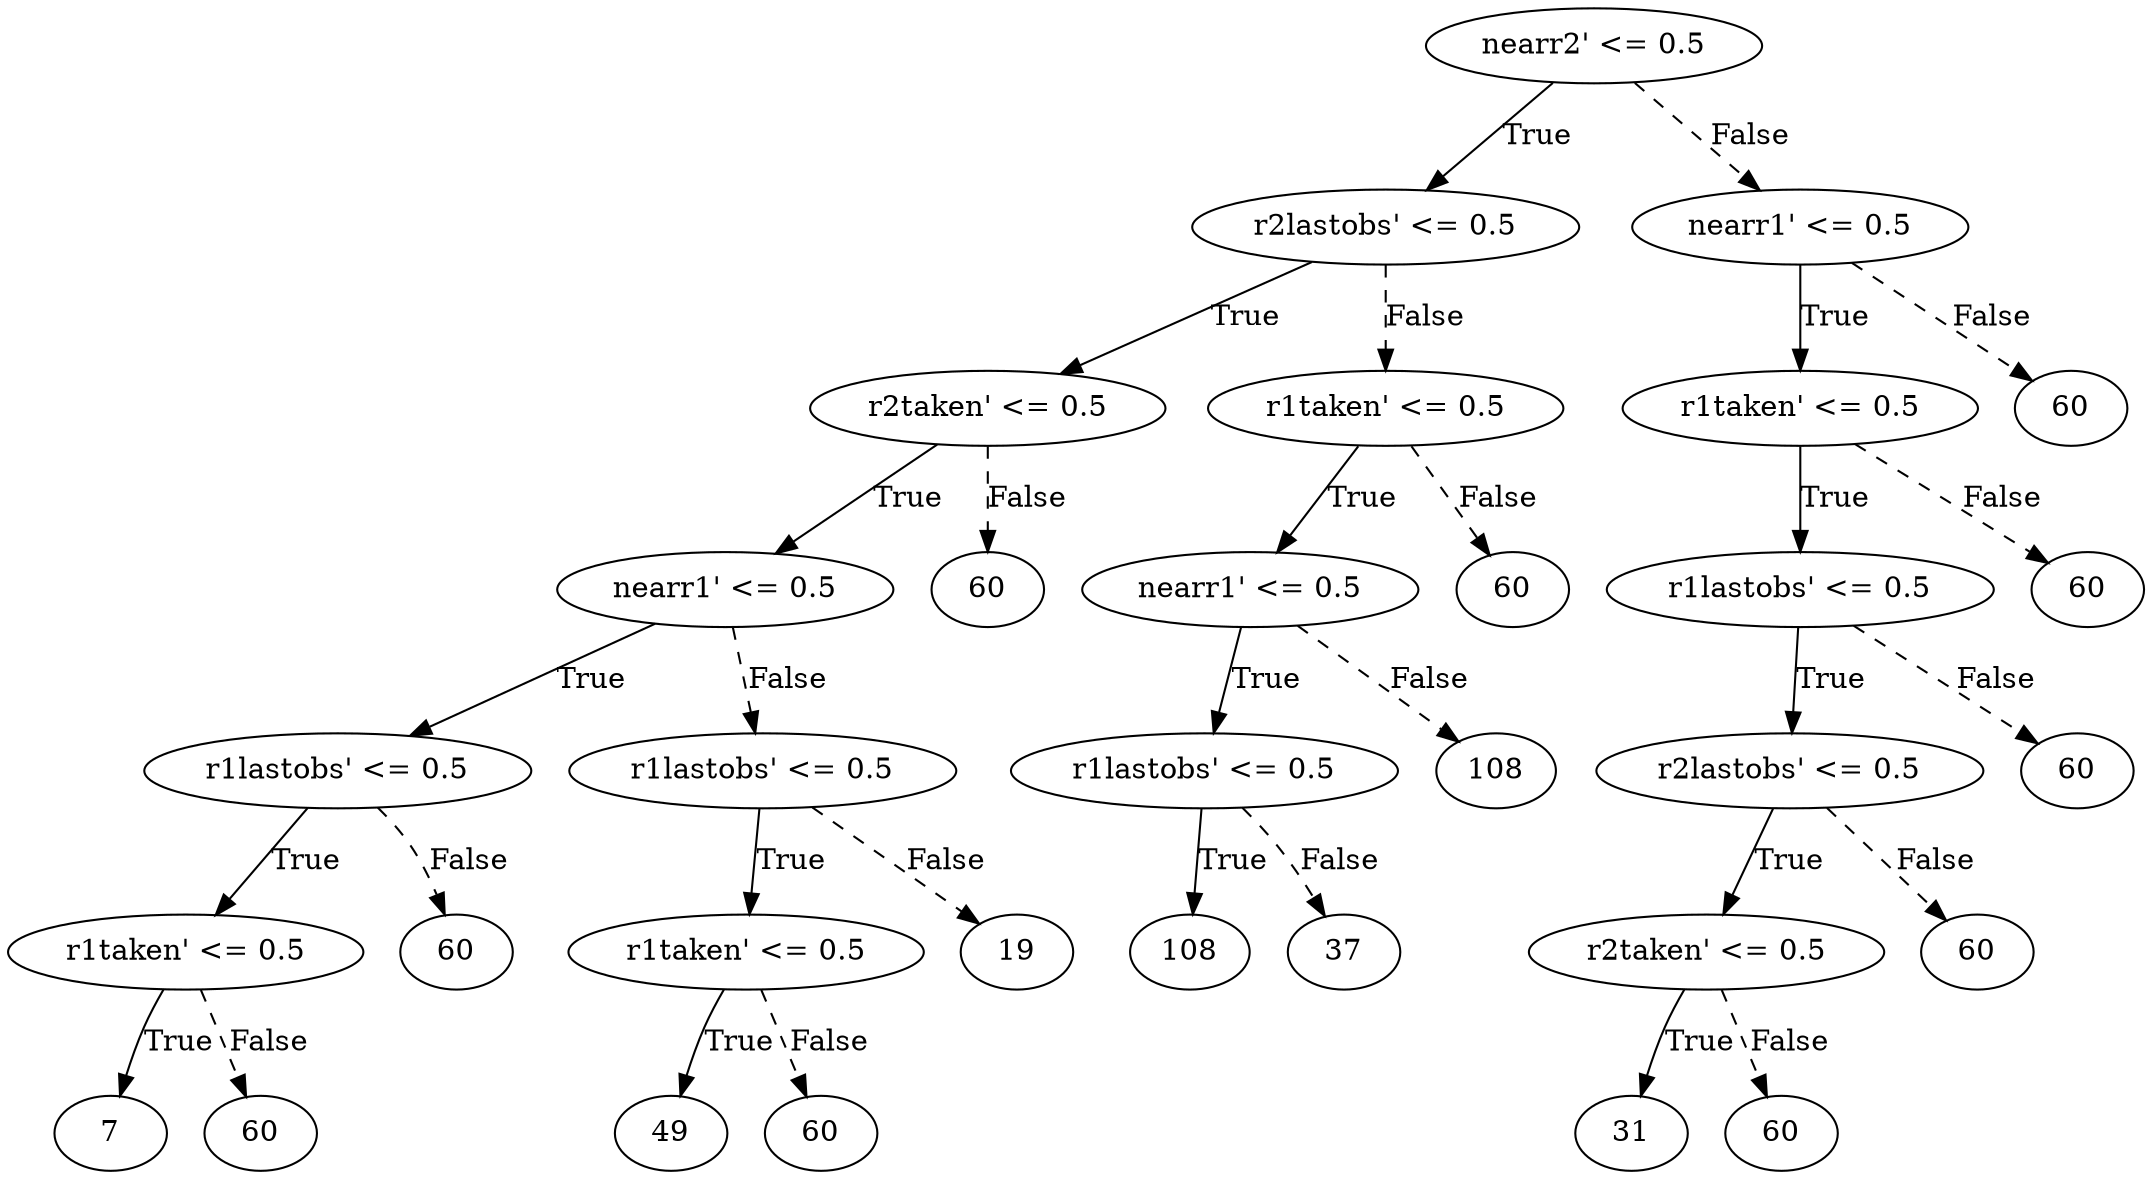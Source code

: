 digraph {
0 [label="nearr2' <= 0.5"];
1 [label="r2lastobs' <= 0.5"];
2 [label="r2taken' <= 0.5"];
3 [label="nearr1' <= 0.5"];
4 [label="r1lastobs' <= 0.5"];
5 [label="r1taken' <= 0.5"];
6 [label="7"];
5 -> 6 [label="True"];
7 [label="60"];
5 -> 7 [style="dashed", label="False"];
4 -> 5 [label="True"];
8 [label="60"];
4 -> 8 [style="dashed", label="False"];
3 -> 4 [label="True"];
9 [label="r1lastobs' <= 0.5"];
10 [label="r1taken' <= 0.5"];
11 [label="49"];
10 -> 11 [label="True"];
12 [label="60"];
10 -> 12 [style="dashed", label="False"];
9 -> 10 [label="True"];
13 [label="19"];
9 -> 13 [style="dashed", label="False"];
3 -> 9 [style="dashed", label="False"];
2 -> 3 [label="True"];
14 [label="60"];
2 -> 14 [style="dashed", label="False"];
1 -> 2 [label="True"];
15 [label="r1taken' <= 0.5"];
16 [label="nearr1' <= 0.5"];
17 [label="r1lastobs' <= 0.5"];
18 [label="108"];
17 -> 18 [label="True"];
19 [label="37"];
17 -> 19 [style="dashed", label="False"];
16 -> 17 [label="True"];
20 [label="108"];
16 -> 20 [style="dashed", label="False"];
15 -> 16 [label="True"];
21 [label="60"];
15 -> 21 [style="dashed", label="False"];
1 -> 15 [style="dashed", label="False"];
0 -> 1 [label="True"];
22 [label="nearr1' <= 0.5"];
23 [label="r1taken' <= 0.5"];
24 [label="r1lastobs' <= 0.5"];
25 [label="r2lastobs' <= 0.5"];
26 [label="r2taken' <= 0.5"];
27 [label="31"];
26 -> 27 [label="True"];
28 [label="60"];
26 -> 28 [style="dashed", label="False"];
25 -> 26 [label="True"];
29 [label="60"];
25 -> 29 [style="dashed", label="False"];
24 -> 25 [label="True"];
30 [label="60"];
24 -> 30 [style="dashed", label="False"];
23 -> 24 [label="True"];
31 [label="60"];
23 -> 31 [style="dashed", label="False"];
22 -> 23 [label="True"];
32 [label="60"];
22 -> 32 [style="dashed", label="False"];
0 -> 22 [style="dashed", label="False"];

}